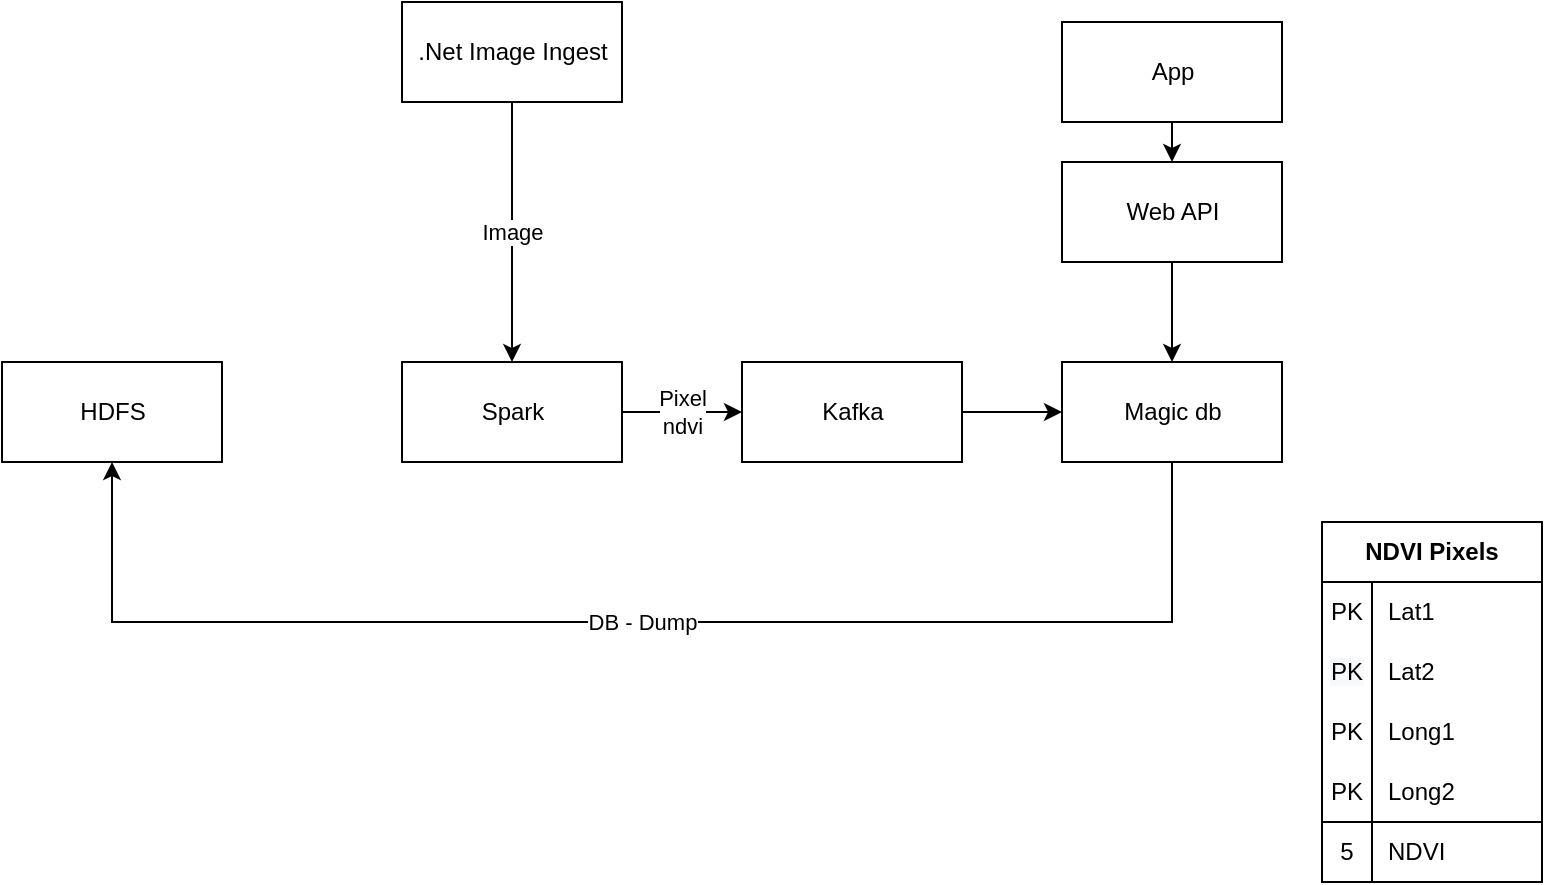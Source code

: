 <mxfile version="13.9.9" type="device"><diagram name="Page-1" id="b5b7bab2-c9e2-2cf4-8b2a-24fd1a2a6d21"><mxGraphModel dx="1185" dy="693" grid="1" gridSize="10" guides="1" tooltips="1" connect="1" arrows="1" fold="1" page="1" pageScale="1" pageWidth="827" pageHeight="1169" background="#ffffff" math="0" shadow="0"><root><mxCell id="0"/><mxCell id="1" parent="0"/><mxCell id="8O4vZOj-qrZ9uKHnvFIB-30" value="Image" style="edgeStyle=orthogonalEdgeStyle;rounded=0;orthogonalLoop=1;jettySize=auto;html=1;exitX=0.5;exitY=1;exitDx=0;exitDy=0;entryX=0.5;entryY=0;entryDx=0;entryDy=0;" edge="1" parent="1" source="8O4vZOj-qrZ9uKHnvFIB-2" target="8O4vZOj-qrZ9uKHnvFIB-16"><mxGeometry relative="1" as="geometry"/></mxCell><mxCell id="8O4vZOj-qrZ9uKHnvFIB-2" value=".Net Image Ingest" style="html=1;" vertex="1" parent="1"><mxGeometry x="240" y="20" width="110" height="50" as="geometry"/></mxCell><mxCell id="8O4vZOj-qrZ9uKHnvFIB-14" value="HDFS" style="html=1;" vertex="1" parent="1"><mxGeometry x="40" y="200" width="110" height="50" as="geometry"/></mxCell><mxCell id="8O4vZOj-qrZ9uKHnvFIB-26" value="Pixel&lt;br&gt;ndvi" style="edgeStyle=orthogonalEdgeStyle;rounded=0;orthogonalLoop=1;jettySize=auto;html=1;exitX=1;exitY=0.5;exitDx=0;exitDy=0;entryX=0;entryY=0.5;entryDx=0;entryDy=0;" edge="1" parent="1" source="8O4vZOj-qrZ9uKHnvFIB-16" target="8O4vZOj-qrZ9uKHnvFIB-25"><mxGeometry relative="1" as="geometry"/></mxCell><mxCell id="8O4vZOj-qrZ9uKHnvFIB-16" value="Spark" style="html=1;" vertex="1" parent="1"><mxGeometry x="240" y="200" width="110" height="50" as="geometry"/></mxCell><mxCell id="8O4vZOj-qrZ9uKHnvFIB-28" value="DB - Dump" style="edgeStyle=orthogonalEdgeStyle;rounded=0;orthogonalLoop=1;jettySize=auto;html=1;exitX=0.5;exitY=1;exitDx=0;exitDy=0;entryX=0.5;entryY=1;entryDx=0;entryDy=0;" edge="1" parent="1" source="8O4vZOj-qrZ9uKHnvFIB-19" target="8O4vZOj-qrZ9uKHnvFIB-14"><mxGeometry relative="1" as="geometry"><Array as="points"><mxPoint x="625" y="330"/><mxPoint x="95" y="330"/></Array></mxGeometry></mxCell><mxCell id="8O4vZOj-qrZ9uKHnvFIB-19" value="Magic db" style="html=1;" vertex="1" parent="1"><mxGeometry x="570" y="200" width="110" height="50" as="geometry"/></mxCell><mxCell id="8O4vZOj-qrZ9uKHnvFIB-22" style="edgeStyle=orthogonalEdgeStyle;rounded=0;orthogonalLoop=1;jettySize=auto;html=1;exitX=0.5;exitY=1;exitDx=0;exitDy=0;entryX=0.5;entryY=0;entryDx=0;entryDy=0;" edge="1" parent="1" source="8O4vZOj-qrZ9uKHnvFIB-21" target="8O4vZOj-qrZ9uKHnvFIB-19"><mxGeometry relative="1" as="geometry"/></mxCell><mxCell id="8O4vZOj-qrZ9uKHnvFIB-21" value="Web API" style="html=1;" vertex="1" parent="1"><mxGeometry x="570" y="100" width="110" height="50" as="geometry"/></mxCell><mxCell id="8O4vZOj-qrZ9uKHnvFIB-24" style="edgeStyle=orthogonalEdgeStyle;rounded=0;orthogonalLoop=1;jettySize=auto;html=1;exitX=0.5;exitY=1;exitDx=0;exitDy=0;entryX=0.5;entryY=0;entryDx=0;entryDy=0;" edge="1" parent="1" source="8O4vZOj-qrZ9uKHnvFIB-23" target="8O4vZOj-qrZ9uKHnvFIB-21"><mxGeometry relative="1" as="geometry"/></mxCell><mxCell id="8O4vZOj-qrZ9uKHnvFIB-23" value="App" style="html=1;" vertex="1" parent="1"><mxGeometry x="570" y="30" width="110" height="50" as="geometry"/></mxCell><mxCell id="8O4vZOj-qrZ9uKHnvFIB-27" style="edgeStyle=orthogonalEdgeStyle;rounded=0;orthogonalLoop=1;jettySize=auto;html=1;exitX=1;exitY=0.5;exitDx=0;exitDy=0;entryX=0;entryY=0.5;entryDx=0;entryDy=0;" edge="1" parent="1" source="8O4vZOj-qrZ9uKHnvFIB-25" target="8O4vZOj-qrZ9uKHnvFIB-19"><mxGeometry relative="1" as="geometry"/></mxCell><mxCell id="8O4vZOj-qrZ9uKHnvFIB-25" value="Kafka" style="html=1;" vertex="1" parent="1"><mxGeometry x="410" y="200" width="110" height="50" as="geometry"/></mxCell><mxCell id="8O4vZOj-qrZ9uKHnvFIB-32" value="NDVI Pixels" style="shape=table;html=1;whiteSpace=wrap;startSize=30;container=1;collapsible=0;childLayout=tableLayout;fixedRows=1;rowLines=0;fontStyle=1;align=center;" vertex="1" parent="1"><mxGeometry x="700" y="280" width="110" height="180" as="geometry"/></mxCell><mxCell id="8O4vZOj-qrZ9uKHnvFIB-33" value="" style="shape=partialRectangle;html=1;whiteSpace=wrap;collapsible=0;dropTarget=0;pointerEvents=0;fillColor=none;top=0;left=0;bottom=1;right=0;points=[[0,0.5],[1,0.5]];portConstraint=eastwest;strokeColor=none;" vertex="1" parent="8O4vZOj-qrZ9uKHnvFIB-32"><mxGeometry y="30" width="110" height="30" as="geometry"/></mxCell><mxCell id="8O4vZOj-qrZ9uKHnvFIB-34" value="PK" style="shape=partialRectangle;html=1;whiteSpace=wrap;connectable=0;fillColor=none;top=0;left=0;bottom=0;right=0;overflow=hidden;" vertex="1" parent="8O4vZOj-qrZ9uKHnvFIB-33"><mxGeometry width="25" height="30" as="geometry"/></mxCell><mxCell id="8O4vZOj-qrZ9uKHnvFIB-35" value="Lat1" style="shape=partialRectangle;html=1;whiteSpace=wrap;connectable=0;fillColor=none;top=0;left=0;bottom=0;right=0;align=left;spacingLeft=6;overflow=hidden;" vertex="1" parent="8O4vZOj-qrZ9uKHnvFIB-33"><mxGeometry x="25" width="85" height="30" as="geometry"/></mxCell><mxCell id="8O4vZOj-qrZ9uKHnvFIB-36" value="" style="shape=partialRectangle;html=1;whiteSpace=wrap;collapsible=0;dropTarget=0;pointerEvents=0;fillColor=none;top=0;left=0;bottom=0;right=0;points=[[0,0.5],[1,0.5]];portConstraint=eastwest;" vertex="1" parent="8O4vZOj-qrZ9uKHnvFIB-32"><mxGeometry y="60" width="110" height="30" as="geometry"/></mxCell><mxCell id="8O4vZOj-qrZ9uKHnvFIB-37" value="&lt;span style=&quot;color: rgb(0 , 0 , 0) ; font-family: &amp;#34;helvetica&amp;#34; ; font-size: 12px ; font-style: normal ; font-weight: 400 ; letter-spacing: normal ; text-align: center ; text-indent: 0px ; text-transform: none ; word-spacing: 0px ; background-color: rgb(248 , 249 , 250) ; display: inline ; float: none&quot;&gt;PK&lt;/span&gt;&lt;br&gt;" style="shape=partialRectangle;html=1;whiteSpace=wrap;connectable=0;fillColor=none;top=0;left=0;bottom=0;right=0;overflow=hidden;" vertex="1" parent="8O4vZOj-qrZ9uKHnvFIB-36"><mxGeometry width="25" height="30" as="geometry"/></mxCell><mxCell id="8O4vZOj-qrZ9uKHnvFIB-38" value="Lat2" style="shape=partialRectangle;html=1;whiteSpace=wrap;connectable=0;fillColor=none;top=0;left=0;bottom=0;right=0;align=left;spacingLeft=6;overflow=hidden;" vertex="1" parent="8O4vZOj-qrZ9uKHnvFIB-36"><mxGeometry x="25" width="85" height="30" as="geometry"/></mxCell><mxCell id="8O4vZOj-qrZ9uKHnvFIB-39" value="" style="shape=partialRectangle;html=1;whiteSpace=wrap;collapsible=0;dropTarget=0;pointerEvents=0;fillColor=none;top=0;left=0;bottom=0;right=0;points=[[0,0.5],[1,0.5]];portConstraint=eastwest;" vertex="1" parent="8O4vZOj-qrZ9uKHnvFIB-32"><mxGeometry y="90" width="110" height="30" as="geometry"/></mxCell><mxCell id="8O4vZOj-qrZ9uKHnvFIB-40" value="PK" style="shape=partialRectangle;html=1;whiteSpace=wrap;connectable=0;fillColor=none;top=0;left=0;bottom=0;right=0;overflow=hidden;" vertex="1" parent="8O4vZOj-qrZ9uKHnvFIB-39"><mxGeometry width="25" height="30" as="geometry"/></mxCell><mxCell id="8O4vZOj-qrZ9uKHnvFIB-41" value="Long1" style="shape=partialRectangle;html=1;whiteSpace=wrap;connectable=0;fillColor=none;top=0;left=0;bottom=0;right=0;align=left;spacingLeft=6;overflow=hidden;" vertex="1" parent="8O4vZOj-qrZ9uKHnvFIB-39"><mxGeometry x="25" width="85" height="30" as="geometry"/></mxCell><mxCell id="8O4vZOj-qrZ9uKHnvFIB-43" style="shape=partialRectangle;html=1;whiteSpace=wrap;collapsible=0;dropTarget=0;pointerEvents=0;fillColor=none;top=0;left=0;bottom=0;right=0;points=[[0,0.5],[1,0.5]];portConstraint=eastwest;" vertex="1" parent="8O4vZOj-qrZ9uKHnvFIB-32"><mxGeometry y="120" width="110" height="30" as="geometry"/></mxCell><mxCell id="8O4vZOj-qrZ9uKHnvFIB-44" value="PK" style="shape=partialRectangle;html=1;whiteSpace=wrap;connectable=0;fillColor=none;top=0;left=0;bottom=0;right=0;overflow=hidden;" vertex="1" parent="8O4vZOj-qrZ9uKHnvFIB-43"><mxGeometry width="25" height="30" as="geometry"/></mxCell><mxCell id="8O4vZOj-qrZ9uKHnvFIB-45" value="Long2" style="shape=partialRectangle;html=1;whiteSpace=wrap;connectable=0;fillColor=none;top=0;left=0;bottom=0;right=0;align=left;spacingLeft=6;overflow=hidden;" vertex="1" parent="8O4vZOj-qrZ9uKHnvFIB-43"><mxGeometry x="25" width="85" height="30" as="geometry"/></mxCell><mxCell id="8O4vZOj-qrZ9uKHnvFIB-46" style="shape=partialRectangle;html=1;whiteSpace=wrap;collapsible=0;dropTarget=0;pointerEvents=0;fillColor=none;top=1;left=0;bottom=0;right=0;points=[[0,0.5],[1,0.5]];portConstraint=eastwest;" vertex="1" parent="8O4vZOj-qrZ9uKHnvFIB-32"><mxGeometry y="150" width="110" height="30" as="geometry"/></mxCell><mxCell id="8O4vZOj-qrZ9uKHnvFIB-47" value="5" style="shape=partialRectangle;html=1;whiteSpace=wrap;connectable=0;fillColor=none;top=0;left=0;bottom=0;right=0;overflow=hidden;" vertex="1" parent="8O4vZOj-qrZ9uKHnvFIB-46"><mxGeometry width="25" height="30" as="geometry"/></mxCell><mxCell id="8O4vZOj-qrZ9uKHnvFIB-48" value="NDVI" style="shape=partialRectangle;html=1;whiteSpace=wrap;connectable=0;fillColor=none;top=0;left=0;bottom=0;right=0;align=left;spacingLeft=6;overflow=hidden;" vertex="1" parent="8O4vZOj-qrZ9uKHnvFIB-46"><mxGeometry x="25" width="85" height="30" as="geometry"/></mxCell></root></mxGraphModel></diagram></mxfile>